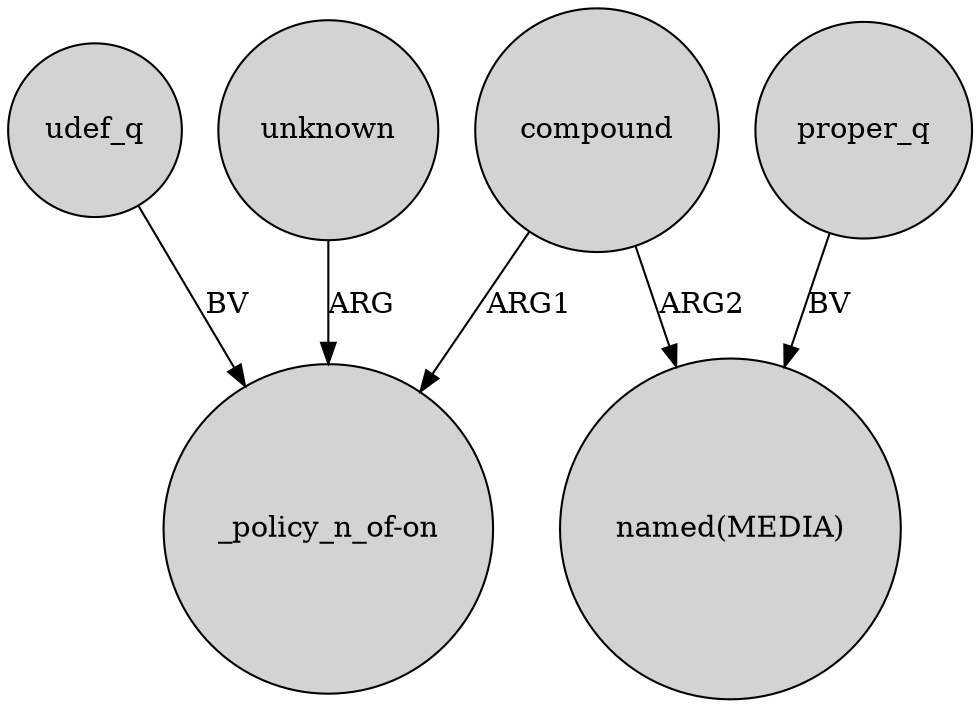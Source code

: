 digraph {
	node [shape=circle style=filled]
	compound -> "_policy_n_of-on" [label=ARG1]
	udef_q -> "_policy_n_of-on" [label=BV]
	compound -> "named(MEDIA)" [label=ARG2]
	unknown -> "_policy_n_of-on" [label=ARG]
	proper_q -> "named(MEDIA)" [label=BV]
}
